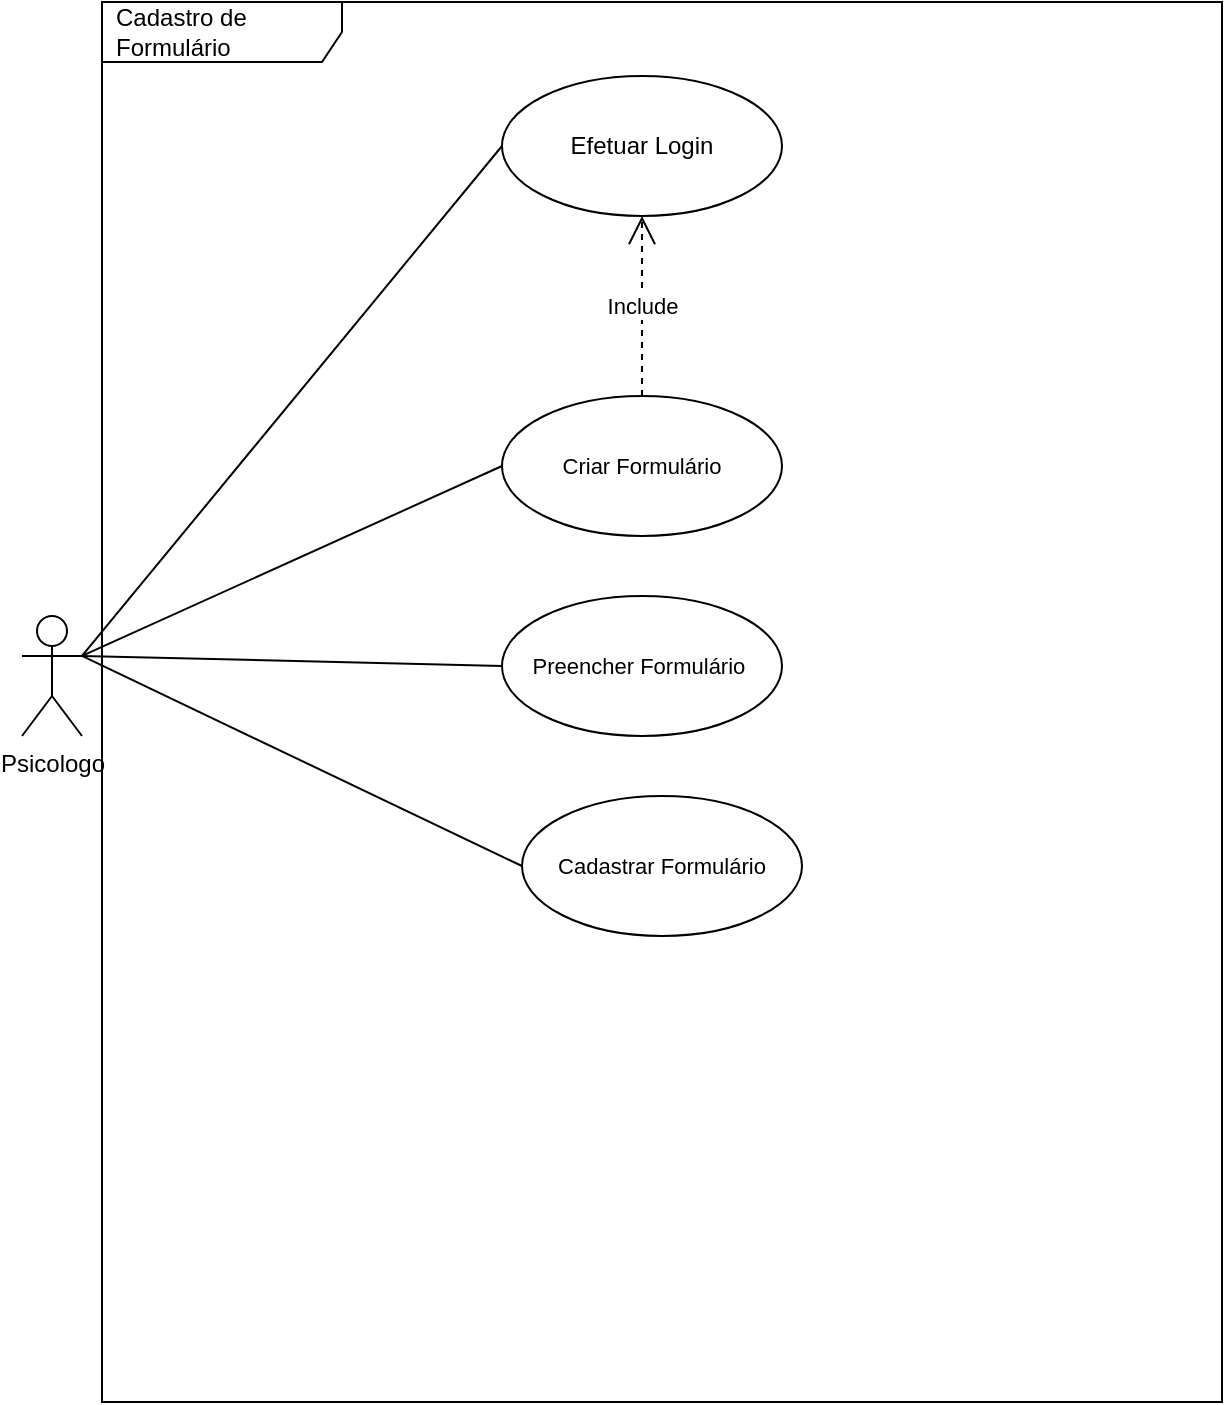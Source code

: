 <mxfile version="20.0.1" type="github">
  <diagram id="wC5wumK_xXIg8ErvJvbg" name="Page-1">
    <mxGraphModel dx="868" dy="482" grid="1" gridSize="10" guides="1" tooltips="1" connect="1" arrows="1" fold="1" page="1" pageScale="1" pageWidth="827" pageHeight="1169" math="0" shadow="0">
      <root>
        <mxCell id="0" />
        <mxCell id="1" parent="0" />
        <mxCell id="2DSvvP-Mv5t7EWAsFiCm-10" style="edgeStyle=none;shape=connector;rounded=0;orthogonalLoop=1;jettySize=auto;html=1;exitX=1;exitY=0.333;exitDx=0;exitDy=0;exitPerimeter=0;entryX=0;entryY=0.5;entryDx=0;entryDy=0;labelBackgroundColor=default;fontFamily=Helvetica;fontSize=11;fontColor=default;endArrow=none;strokeColor=default;" parent="1" source="OJutXg8e_uwL8mCP8rfC-5" target="2DSvvP-Mv5t7EWAsFiCm-3" edge="1">
          <mxGeometry relative="1" as="geometry" />
        </mxCell>
        <mxCell id="VYc-Sz_KchoNO9PEzxfr-3" style="edgeStyle=none;shape=connector;rounded=0;orthogonalLoop=1;jettySize=auto;html=1;exitX=1;exitY=0.333;exitDx=0;exitDy=0;exitPerimeter=0;entryX=0;entryY=0.5;entryDx=0;entryDy=0;labelBackgroundColor=default;fontFamily=Helvetica;fontSize=11;fontColor=default;endArrow=none;strokeColor=default;" parent="1" source="OJutXg8e_uwL8mCP8rfC-5" target="VYc-Sz_KchoNO9PEzxfr-1" edge="1">
          <mxGeometry relative="1" as="geometry" />
        </mxCell>
        <mxCell id="iH_lW_5jNTHGtnLUZByq-5" style="edgeStyle=none;shape=connector;rounded=0;orthogonalLoop=1;jettySize=auto;html=1;exitX=1;exitY=0.333;exitDx=0;exitDy=0;exitPerimeter=0;entryX=0;entryY=0.5;entryDx=0;entryDy=0;labelBackgroundColor=default;fontFamily=Helvetica;fontSize=11;fontColor=default;endArrow=none;strokeColor=default;" edge="1" parent="1" source="OJutXg8e_uwL8mCP8rfC-5" target="2DSvvP-Mv5t7EWAsFiCm-11">
          <mxGeometry relative="1" as="geometry" />
        </mxCell>
        <mxCell id="OJutXg8e_uwL8mCP8rfC-5" value="Psicologo&lt;br&gt;" style="shape=umlActor;verticalLabelPosition=bottom;verticalAlign=top;html=1;" parent="1" vertex="1">
          <mxGeometry x="140" y="740" width="30" height="60" as="geometry" />
        </mxCell>
        <mxCell id="OJutXg8e_uwL8mCP8rfC-6" value="Cadastro de Formulário" style="shape=umlFrame;whiteSpace=wrap;html=1;width=120;height=30;boundedLbl=1;verticalAlign=middle;align=left;spacingLeft=5;" parent="1" vertex="1">
          <mxGeometry x="180" y="433" width="560" height="700" as="geometry" />
        </mxCell>
        <mxCell id="OJutXg8e_uwL8mCP8rfC-15" value="Cadastrar Formulário" style="ellipse;whiteSpace=wrap;html=1;fontFamily=Helvetica;fontSize=11;fontColor=default;" parent="1" vertex="1">
          <mxGeometry x="390" y="830" width="140" height="70" as="geometry" />
        </mxCell>
        <mxCell id="zjxjnbYeXZGytSvLPVuQ-2" value="" style="endArrow=none;html=1;rounded=0;entryX=0;entryY=0.5;entryDx=0;entryDy=0;exitX=1;exitY=0.333;exitDx=0;exitDy=0;exitPerimeter=0;" parent="1" source="OJutXg8e_uwL8mCP8rfC-5" target="OJutXg8e_uwL8mCP8rfC-15" edge="1">
          <mxGeometry width="50" height="50" relative="1" as="geometry">
            <mxPoint x="120" y="790" as="sourcePoint" />
            <mxPoint x="440" y="780" as="targetPoint" />
          </mxGeometry>
        </mxCell>
        <mxCell id="2DSvvP-Mv5t7EWAsFiCm-3" value="Criar Formulário" style="ellipse;whiteSpace=wrap;html=1;fontFamily=Helvetica;fontSize=11;fontColor=default;" parent="1" vertex="1">
          <mxGeometry x="380" y="630" width="140" height="70" as="geometry" />
        </mxCell>
        <mxCell id="2DSvvP-Mv5t7EWAsFiCm-11" value="Preencher Formulário&amp;nbsp;" style="ellipse;whiteSpace=wrap;html=1;fontFamily=Helvetica;fontSize=11;fontColor=default;" parent="1" vertex="1">
          <mxGeometry x="380" y="730" width="140" height="70" as="geometry" />
        </mxCell>
        <mxCell id="VYc-Sz_KchoNO9PEzxfr-1" value="Efetuar Login" style="ellipse;whiteSpace=wrap;html=1;" parent="1" vertex="1">
          <mxGeometry x="380" y="470" width="140" height="70" as="geometry" />
        </mxCell>
        <mxCell id="iH_lW_5jNTHGtnLUZByq-4" value="Include" style="endArrow=open;endSize=12;dashed=1;html=1;rounded=0;" edge="1" parent="1" source="2DSvvP-Mv5t7EWAsFiCm-3" target="VYc-Sz_KchoNO9PEzxfr-1">
          <mxGeometry width="160" relative="1" as="geometry">
            <mxPoint x="410" y="700" as="sourcePoint" />
            <mxPoint x="570" y="700" as="targetPoint" />
          </mxGeometry>
        </mxCell>
      </root>
    </mxGraphModel>
  </diagram>
</mxfile>
